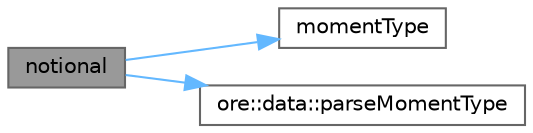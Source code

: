 digraph "notional"
{
 // INTERACTIVE_SVG=YES
 // LATEX_PDF_SIZE
  bgcolor="transparent";
  edge [fontname=Helvetica,fontsize=10,labelfontname=Helvetica,labelfontsize=10];
  node [fontname=Helvetica,fontsize=10,shape=box,height=0.2,width=0.4];
  rankdir="LR";
  Node1 [label="notional",height=0.2,width=0.4,color="gray40", fillcolor="grey60", style="filled", fontcolor="black",tooltip="Return the current notional in npvCurrency. See individual sub-classes for the precise definition."];
  Node1 -> Node2 [color="steelblue1",style="solid"];
  Node2 [label="momentType",height=0.2,width=0.4,color="grey40", fillcolor="white", style="filled",URL="$classore_1_1data_1_1_var_swap.html#abcdfe1e7e51b8a86c75703ed8024e44f",tooltip=" "];
  Node1 -> Node3 [color="steelblue1",style="solid"];
  Node3 [label="ore::data::parseMomentType",height=0.2,width=0.4,color="grey40", fillcolor="white", style="filled",URL="$group__utilities.html#gac1a9d0a784b9d16836daf9965d8d83e8",tooltip="Convert text to ore::data::MomentType."];
}
